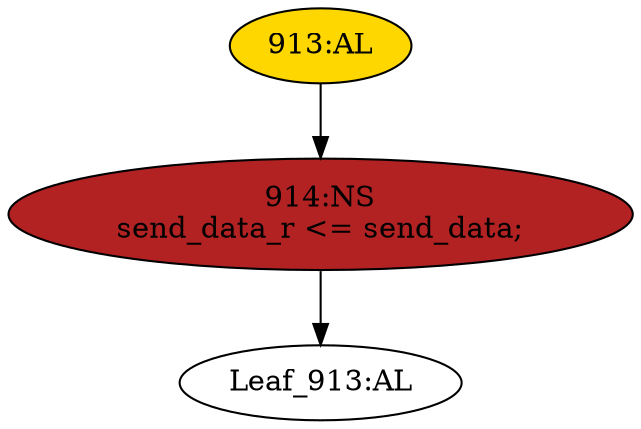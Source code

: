 strict digraph "" {
	node [label="\N"];
	"913:AL"	 [ast="<pyverilog.vparser.ast.Always object at 0x7f55d3d0ea90>",
		clk_sens=True,
		fillcolor=gold,
		label="913:AL",
		sens="['clk']",
		statements="[]",
		style=filled,
		typ=Always,
		use_var="['send_data']"];
	"914:NS"	 [ast="<pyverilog.vparser.ast.NonblockingSubstitution object at 0x7f55d3d0ebd0>",
		fillcolor=firebrick,
		label="914:NS
send_data_r <= send_data;",
		statements="[<pyverilog.vparser.ast.NonblockingSubstitution object at 0x7f55d3d0ebd0>]",
		style=filled,
		typ=NonblockingSubstitution];
	"913:AL" -> "914:NS"	 [cond="[]",
		lineno=None];
	"Leaf_913:AL"	 [def_var="['send_data_r']",
		label="Leaf_913:AL"];
	"914:NS" -> "Leaf_913:AL"	 [cond="[]",
		lineno=None];
}
